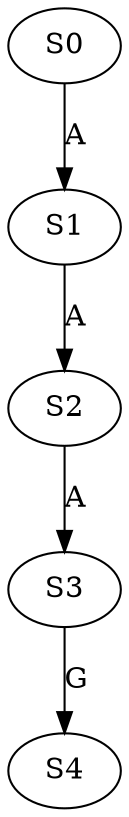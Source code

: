 strict digraph  {
	S0 -> S1 [ label = A ];
	S1 -> S2 [ label = A ];
	S2 -> S3 [ label = A ];
	S3 -> S4 [ label = G ];
}
